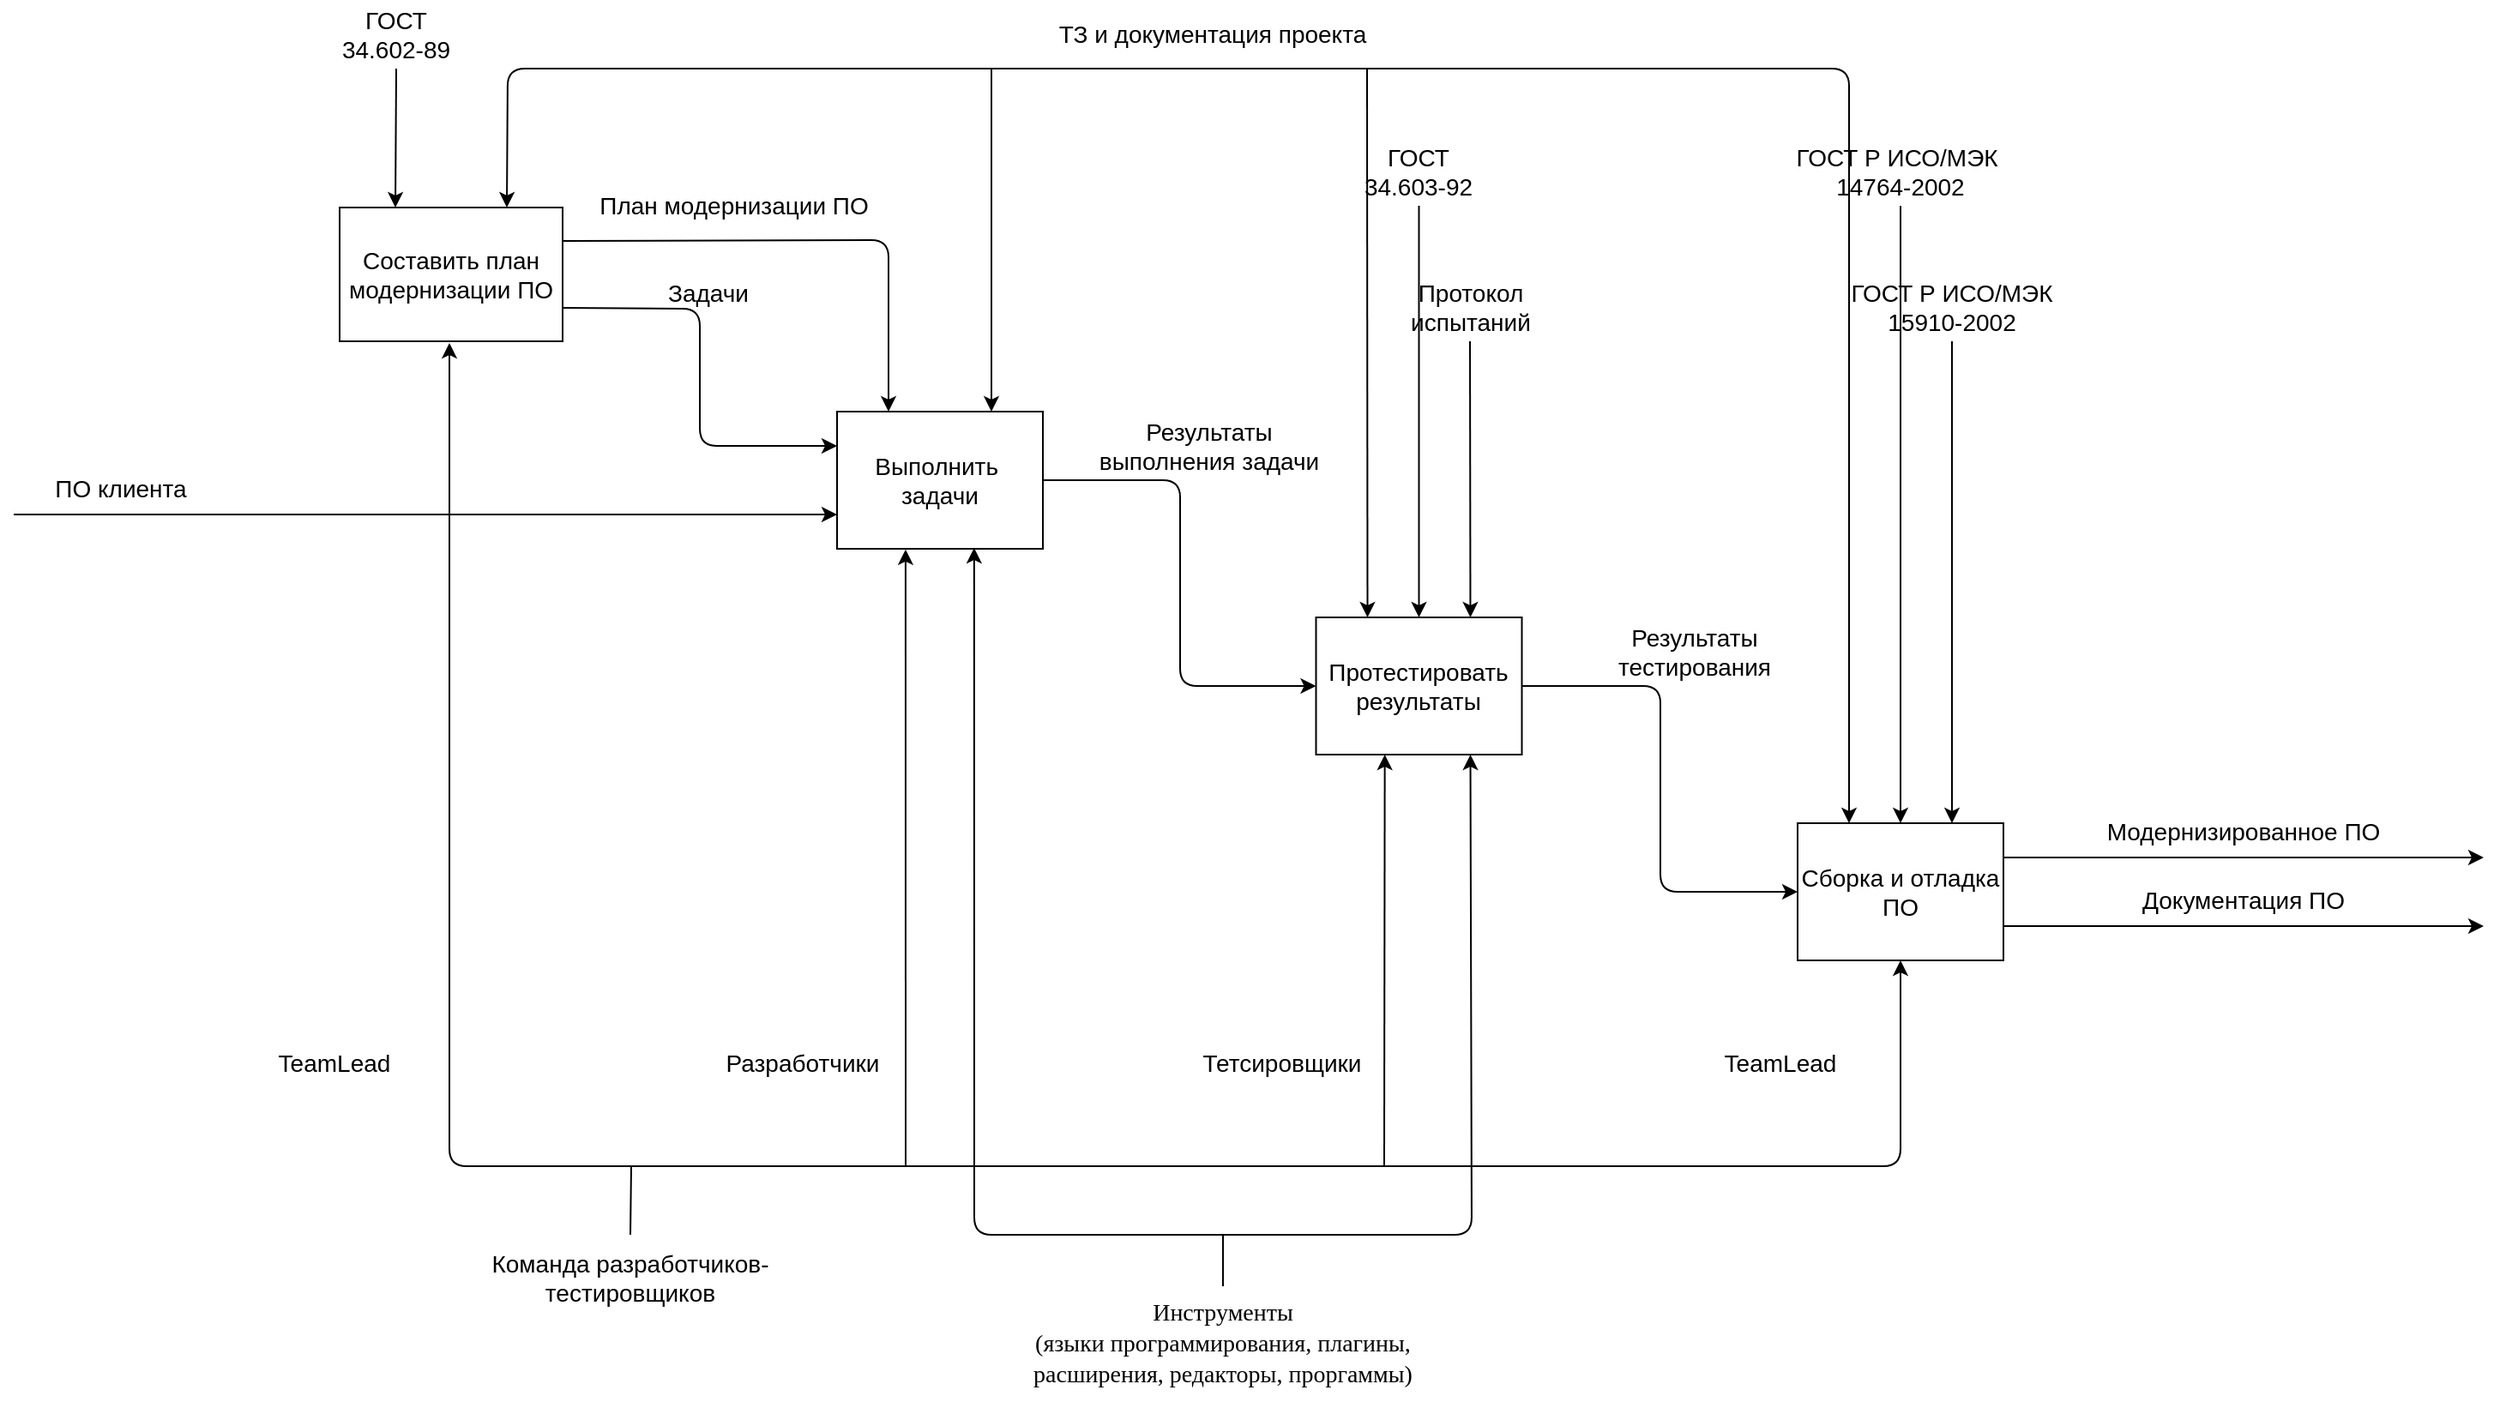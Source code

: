 <mxfile version="20.6.0" type="github">
  <diagram id="3OsPEfAOoyPaBum_UQUX" name="Страница 1">
    <mxGraphModel dx="2188" dy="1172" grid="1" gridSize="10" guides="1" tooltips="1" connect="1" arrows="1" fold="1" page="1" pageScale="1" pageWidth="4681" pageHeight="3300" math="0" shadow="0">
      <root>
        <mxCell id="0" />
        <mxCell id="1" parent="0" />
        <mxCell id="UmSkoMp5Hw3NdGfvGKLo-2" value="&lt;font style=&quot;font-size: 14px;&quot;&gt;Составить план модернизации ПО&lt;/font&gt;" style="rounded=0;whiteSpace=wrap;html=1;" vertex="1" parent="1">
          <mxGeometry x="1811" y="1361" width="130" height="78" as="geometry" />
        </mxCell>
        <mxCell id="UmSkoMp5Hw3NdGfvGKLo-3" value="" style="endArrow=classic;html=1;rounded=1;exitX=1;exitY=0.25;exitDx=0;exitDy=0;entryX=0.25;entryY=0;entryDx=0;entryDy=0;" edge="1" parent="1" source="UmSkoMp5Hw3NdGfvGKLo-2" target="UmSkoMp5Hw3NdGfvGKLo-8">
          <mxGeometry width="50" height="50" relative="1" as="geometry">
            <mxPoint x="2211" y="1500" as="sourcePoint" />
            <mxPoint x="2161" y="1450" as="targetPoint" />
            <Array as="points">
              <mxPoint x="2131" y="1380" />
            </Array>
          </mxGeometry>
        </mxCell>
        <mxCell id="UmSkoMp5Hw3NdGfvGKLo-4" value="&lt;font style=&quot;font-size: 14px;&quot;&gt;План модернизации ПО&lt;/font&gt;" style="text;html=1;strokeColor=none;fillColor=none;align=center;verticalAlign=middle;whiteSpace=wrap;rounded=0;" vertex="1" parent="1">
          <mxGeometry x="1961" y="1340" width="160" height="40" as="geometry" />
        </mxCell>
        <mxCell id="UmSkoMp5Hw3NdGfvGKLo-6" value="" style="endArrow=classic;html=1;rounded=1;exitX=1;exitY=0.75;exitDx=0;exitDy=0;entryX=0;entryY=0.25;entryDx=0;entryDy=0;" edge="1" parent="1" source="UmSkoMp5Hw3NdGfvGKLo-2" target="UmSkoMp5Hw3NdGfvGKLo-8">
          <mxGeometry width="50" height="50" relative="1" as="geometry">
            <mxPoint x="2221" y="1480" as="sourcePoint" />
            <mxPoint x="2381" y="1560" as="targetPoint" />
            <Array as="points">
              <mxPoint x="2021" y="1420" />
              <mxPoint x="2021" y="1500" />
            </Array>
          </mxGeometry>
        </mxCell>
        <mxCell id="UmSkoMp5Hw3NdGfvGKLo-7" value="&lt;font style=&quot;font-size: 14px;&quot;&gt;Задачи&lt;/font&gt;" style="text;html=1;strokeColor=none;fillColor=none;align=center;verticalAlign=middle;whiteSpace=wrap;rounded=0;" vertex="1" parent="1">
          <mxGeometry x="1991" y="1390" width="70" height="41" as="geometry" />
        </mxCell>
        <mxCell id="UmSkoMp5Hw3NdGfvGKLo-8" value="&lt;font style=&quot;font-size: 14px;&quot;&gt;Выполнить&amp;nbsp; задачи&lt;/font&gt;" style="rounded=0;whiteSpace=wrap;html=1;" vertex="1" parent="1">
          <mxGeometry x="2101" y="1480" width="120" height="80" as="geometry" />
        </mxCell>
        <mxCell id="UmSkoMp5Hw3NdGfvGKLo-14" value="ТЗ и документация проекта" style="text;html=1;strokeColor=none;fillColor=none;align=center;verticalAlign=middle;whiteSpace=wrap;rounded=0;fontSize=14;" vertex="1" parent="1">
          <mxGeometry x="2219.5" y="1240" width="200" height="40" as="geometry" />
        </mxCell>
        <mxCell id="UmSkoMp5Hw3NdGfvGKLo-15" value="" style="endArrow=classic;html=1;rounded=0;fontSize=14;entryX=0;entryY=0.75;entryDx=0;entryDy=0;" edge="1" parent="1" target="UmSkoMp5Hw3NdGfvGKLo-8">
          <mxGeometry width="50" height="50" relative="1" as="geometry">
            <mxPoint x="1621" y="1540" as="sourcePoint" />
            <mxPoint x="2171" y="1530" as="targetPoint" />
          </mxGeometry>
        </mxCell>
        <mxCell id="UmSkoMp5Hw3NdGfvGKLo-16" value="ПО клиента" style="text;html=1;strokeColor=none;fillColor=none;align=center;verticalAlign=middle;whiteSpace=wrap;rounded=0;fontSize=14;" vertex="1" parent="1">
          <mxGeometry x="1631" y="1510" width="105" height="30" as="geometry" />
        </mxCell>
        <mxCell id="UmSkoMp5Hw3NdGfvGKLo-17" value="Результаты выполнения задачи" style="text;html=1;strokeColor=none;fillColor=none;align=center;verticalAlign=middle;whiteSpace=wrap;rounded=0;fontSize=14;" vertex="1" parent="1">
          <mxGeometry x="2241" y="1480" width="153.5" height="40" as="geometry" />
        </mxCell>
        <mxCell id="UmSkoMp5Hw3NdGfvGKLo-19" value="" style="endArrow=classic;html=1;rounded=0;fontSize=14;exitX=1;exitY=0.25;exitDx=0;exitDy=0;" edge="1" parent="1" source="UmSkoMp5Hw3NdGfvGKLo-54">
          <mxGeometry width="50" height="50" relative="1" as="geometry">
            <mxPoint x="3061" y="1720" as="sourcePoint" />
            <mxPoint x="3061" y="1740" as="targetPoint" />
          </mxGeometry>
        </mxCell>
        <mxCell id="UmSkoMp5Hw3NdGfvGKLo-20" value="Модернизированное ПО" style="text;html=1;strokeColor=none;fillColor=none;align=center;verticalAlign=middle;whiteSpace=wrap;rounded=0;fontSize=14;" vertex="1" parent="1">
          <mxGeometry x="2821" y="1710" width="200" height="30" as="geometry" />
        </mxCell>
        <mxCell id="UmSkoMp5Hw3NdGfvGKLo-22" value="" style="endArrow=classic;html=1;rounded=0;fontSize=14;entryX=0.25;entryY=0;entryDx=0;entryDy=0;exitX=0.5;exitY=1;exitDx=0;exitDy=0;jumpStyle=sharp;jumpSize=7;targetPerimeterSpacing=0;shadow=0;" edge="1" parent="1" source="UmSkoMp5Hw3NdGfvGKLo-23" target="UmSkoMp5Hw3NdGfvGKLo-2">
          <mxGeometry width="50" height="50" relative="1" as="geometry">
            <mxPoint x="1844" y="1280" as="sourcePoint" />
            <mxPoint x="2031" y="1270" as="targetPoint" />
          </mxGeometry>
        </mxCell>
        <mxCell id="UmSkoMp5Hw3NdGfvGKLo-23" value="ГОСТ&lt;br/&gt;34.602-89 &lt;br/&gt;" style="text;html=1;strokeColor=none;fillColor=none;align=center;verticalAlign=middle;whiteSpace=wrap;rounded=0;fontSize=14;" vertex="1" parent="1">
          <mxGeometry x="1784" y="1240" width="120" height="40" as="geometry" />
        </mxCell>
        <mxCell id="UmSkoMp5Hw3NdGfvGKLo-24" value="&lt;font style=&quot;font-size: 14px;&quot;&gt;&lt;span style=&quot;font-family: Arial, sans-serif; font-style: normal; font-variant-ligatures: normal; font-variant-caps: normal; font-weight: 400; letter-spacing: normal; orphans: 2; text-align: -webkit-right; text-indent: 0px; text-transform: none; widows: 2; word-spacing: 0px; -webkit-text-stroke-width: 0px; text-decoration-thickness: initial; text-decoration-style: initial; text-decoration-color: initial; float: none; display: inline !important;&quot;&gt;ГОСТ &lt;br&gt;34.603-92&lt;/span&gt;&lt;/font&gt;" style="text;html=1;strokeColor=none;fillColor=none;align=center;verticalAlign=middle;whiteSpace=wrap;rounded=0;fontSize=14;" vertex="1" parent="1">
          <mxGeometry x="2380.25" y="1320" width="120" height="40" as="geometry" />
        </mxCell>
        <mxCell id="UmSkoMp5Hw3NdGfvGKLo-25" value="" style="endArrow=classic;html=1;rounded=0;fontSize=14;entryX=0.5;entryY=0;entryDx=0;entryDy=0;exitX=0.5;exitY=1;exitDx=0;exitDy=0;" edge="1" parent="1" source="UmSkoMp5Hw3NdGfvGKLo-24" target="UmSkoMp5Hw3NdGfvGKLo-51">
          <mxGeometry width="50" height="50" relative="1" as="geometry">
            <mxPoint x="2511" y="1320" as="sourcePoint" />
            <mxPoint x="2451" y="1570" as="targetPoint" />
          </mxGeometry>
        </mxCell>
        <mxCell id="UmSkoMp5Hw3NdGfvGKLo-26" value="" style="endArrow=classic;html=1;rounded=0;fontSize=14;exitX=0.5;exitY=1;exitDx=0;exitDy=0;entryX=0.75;entryY=0;entryDx=0;entryDy=0;" edge="1" parent="1" source="UmSkoMp5Hw3NdGfvGKLo-27" target="UmSkoMp5Hw3NdGfvGKLo-51">
          <mxGeometry width="50" height="50" relative="1" as="geometry">
            <mxPoint x="2551" y="1280" as="sourcePoint" />
            <mxPoint x="2481" y="1560" as="targetPoint" />
          </mxGeometry>
        </mxCell>
        <mxCell id="UmSkoMp5Hw3NdGfvGKLo-27" value="Протокол испытаний" style="text;html=1;strokeColor=none;fillColor=none;align=center;verticalAlign=middle;whiteSpace=wrap;rounded=0;fontSize=14;" vertex="1" parent="1">
          <mxGeometry x="2419.5" y="1399" width="101" height="40" as="geometry" />
        </mxCell>
        <mxCell id="UmSkoMp5Hw3NdGfvGKLo-28" value="" style="endArrow=classic;html=1;rounded=1;fontSize=14;startArrow=classic;startFill=1;exitX=0.5;exitY=1;exitDx=0;exitDy=0;" edge="1" parent="1" source="UmSkoMp5Hw3NdGfvGKLo-54">
          <mxGeometry width="50" height="50" relative="1" as="geometry">
            <mxPoint x="2760" y="1690" as="sourcePoint" />
            <mxPoint x="1875" y="1440" as="targetPoint" />
            <Array as="points">
              <mxPoint x="2721" y="1920" />
              <mxPoint x="1875" y="1920" />
            </Array>
          </mxGeometry>
        </mxCell>
        <mxCell id="UmSkoMp5Hw3NdGfvGKLo-31" value="" style="endArrow=classic;html=1;rounded=1;fontSize=14;entryX=0.333;entryY=1.005;entryDx=0;entryDy=0;entryPerimeter=0;" edge="1" parent="1" target="UmSkoMp5Hw3NdGfvGKLo-8">
          <mxGeometry width="50" height="50" relative="1" as="geometry">
            <mxPoint x="2141" y="1920" as="sourcePoint" />
            <mxPoint x="2461" y="1590" as="targetPoint" />
          </mxGeometry>
        </mxCell>
        <mxCell id="UmSkoMp5Hw3NdGfvGKLo-34" value="Разработчики" style="text;html=1;strokeColor=none;fillColor=none;align=center;verticalAlign=middle;whiteSpace=wrap;rounded=0;fontSize=14;" vertex="1" parent="1">
          <mxGeometry x="2021" y="1840" width="120" height="40" as="geometry" />
        </mxCell>
        <mxCell id="UmSkoMp5Hw3NdGfvGKLo-35" value="" style="endArrow=classic;html=1;rounded=1;fontSize=14;entryX=0.334;entryY=1;entryDx=0;entryDy=0;entryPerimeter=0;" edge="1" parent="1" target="UmSkoMp5Hw3NdGfvGKLo-51">
          <mxGeometry width="50" height="50" relative="1" as="geometry">
            <mxPoint x="2420" y="1920" as="sourcePoint" />
            <mxPoint x="2601" y="1730" as="targetPoint" />
          </mxGeometry>
        </mxCell>
        <mxCell id="UmSkoMp5Hw3NdGfvGKLo-36" value="TeamLead" style="text;html=1;strokeColor=none;fillColor=none;align=center;verticalAlign=middle;whiteSpace=wrap;rounded=0;fontSize=14;" vertex="1" parent="1">
          <mxGeometry x="2581" y="1839" width="140" height="41" as="geometry" />
        </mxCell>
        <mxCell id="UmSkoMp5Hw3NdGfvGKLo-37" value="Тетсировщики" style="text;html=1;strokeColor=none;fillColor=none;align=center;verticalAlign=middle;whiteSpace=wrap;rounded=0;fontSize=14;" vertex="1" parent="1">
          <mxGeometry x="2301" y="1840" width="118.5" height="40" as="geometry" />
        </mxCell>
        <mxCell id="UmSkoMp5Hw3NdGfvGKLo-38" value="Команда разработчиков-тестировщиков" style="text;html=1;strokeColor=none;fillColor=none;align=center;verticalAlign=middle;whiteSpace=wrap;rounded=0;fontSize=14;" vertex="1" parent="1">
          <mxGeometry x="1862" y="1960" width="237" height="50" as="geometry" />
        </mxCell>
        <mxCell id="UmSkoMp5Hw3NdGfvGKLo-39" value="" style="endArrow=classic;html=1;rounded=0;fontSize=14;entryX=0.75;entryY=0;entryDx=0;entryDy=0;" edge="1" parent="1" target="UmSkoMp5Hw3NdGfvGKLo-8">
          <mxGeometry width="50" height="50" relative="1" as="geometry">
            <mxPoint x="2191" y="1280" as="sourcePoint" />
            <mxPoint x="2391" y="1350" as="targetPoint" />
          </mxGeometry>
        </mxCell>
        <mxCell id="UmSkoMp5Hw3NdGfvGKLo-40" value="" style="endArrow=classic;html=1;rounded=1;fontSize=14;entryX=0.25;entryY=0;entryDx=0;entryDy=0;exitX=0.75;exitY=0;exitDx=0;exitDy=0;startArrow=classic;startFill=1;" edge="1" parent="1" source="UmSkoMp5Hw3NdGfvGKLo-2" target="UmSkoMp5Hw3NdGfvGKLo-54">
          <mxGeometry width="50" height="50" relative="1" as="geometry">
            <mxPoint x="2959" y="1250" as="sourcePoint" />
            <mxPoint x="2963.5" y="1690" as="targetPoint" />
            <Array as="points">
              <mxPoint x="1909" y="1280" />
              <mxPoint x="2691" y="1280" />
            </Array>
          </mxGeometry>
        </mxCell>
        <mxCell id="UmSkoMp5Hw3NdGfvGKLo-46" value="" style="endArrow=classic;html=1;rounded=1;fontSize=14;entryX=0.666;entryY=0.994;entryDx=0;entryDy=0;exitX=0.75;exitY=1;exitDx=0;exitDy=0;entryPerimeter=0;startArrow=classic;startFill=1;" edge="1" parent="1" source="UmSkoMp5Hw3NdGfvGKLo-51" target="UmSkoMp5Hw3NdGfvGKLo-8">
          <mxGeometry width="50" height="50" relative="1" as="geometry">
            <mxPoint x="2301" y="2050" as="sourcePoint" />
            <mxPoint x="2281" y="1690" as="targetPoint" />
            <Array as="points">
              <mxPoint x="2471" y="1960" />
              <mxPoint x="2181" y="1960" />
            </Array>
          </mxGeometry>
        </mxCell>
        <mxCell id="UmSkoMp5Hw3NdGfvGKLo-48" value="&lt;font style=&quot;font-size: 14px;&quot;&gt;&lt;span style=&quot;font-family: &amp;quot;Times New Roman&amp;quot;; font-style: normal; font-variant-ligatures: normal; font-variant-caps: normal; font-weight: 400; letter-spacing: normal; orphans: 2; text-indent: 0px; text-transform: none; widows: 2; word-spacing: 0px; -webkit-text-stroke-width: 0px; text-decoration-thickness: initial; text-decoration-style: initial; text-decoration-color: initial; float: none; display: inline !important;&quot;&gt;Инструменты&lt;/span&gt;&lt;br style=&quot;font-family: &amp;quot;Times New Roman&amp;quot;; font-style: normal; font-variant-ligatures: normal; font-variant-caps: normal; font-weight: 400; letter-spacing: normal; orphans: 2; text-indent: 0px; text-transform: none; widows: 2; word-spacing: 0px; -webkit-text-stroke-width: 0px; text-decoration-thickness: initial; text-decoration-style: initial; text-decoration-color: initial;&quot;&gt;&lt;span style=&quot;font-family: &amp;quot;Times New Roman&amp;quot;; font-style: normal; font-variant-ligatures: normal; font-variant-caps: normal; font-weight: 400; letter-spacing: normal; orphans: 2; text-indent: 0px; text-transform: none; widows: 2; word-spacing: 0px; -webkit-text-stroke-width: 0px; text-decoration-thickness: initial; text-decoration-style: initial; text-decoration-color: initial; float: none; display: inline !important;&quot;&gt;(языки программирования, плагины, расширения, редакторы, проргаммы)&lt;/span&gt;&lt;/font&gt;" style="text;whiteSpace=wrap;html=1;fontSize=14;align=center;" vertex="1" parent="1">
          <mxGeometry x="2181" y="1990" width="290" height="70" as="geometry" />
        </mxCell>
        <mxCell id="UmSkoMp5Hw3NdGfvGKLo-50" value="" style="endArrow=classic;html=1;rounded=1;exitX=1;exitY=0.5;exitDx=0;exitDy=0;entryX=0;entryY=0.5;entryDx=0;entryDy=0;" edge="1" parent="1" source="UmSkoMp5Hw3NdGfvGKLo-8" target="UmSkoMp5Hw3NdGfvGKLo-51">
          <mxGeometry width="50" height="50" relative="1" as="geometry">
            <mxPoint x="2302.5" y="1510" as="sourcePoint" />
            <mxPoint x="2461" y="1590" as="targetPoint" />
            <Array as="points">
              <mxPoint x="2301" y="1520" />
              <mxPoint x="2301" y="1640" />
            </Array>
          </mxGeometry>
        </mxCell>
        <mxCell id="UmSkoMp5Hw3NdGfvGKLo-51" value="Протестировать результаты" style="rounded=0;whiteSpace=wrap;html=1;fontSize=14;" vertex="1" parent="1">
          <mxGeometry x="2380.25" y="1600" width="120" height="80" as="geometry" />
        </mxCell>
        <mxCell id="UmSkoMp5Hw3NdGfvGKLo-52" value="" style="endArrow=classic;html=1;rounded=1;fontSize=14;exitX=1;exitY=0.5;exitDx=0;exitDy=0;entryX=0;entryY=0.5;entryDx=0;entryDy=0;" edge="1" parent="1" source="UmSkoMp5Hw3NdGfvGKLo-51" target="UmSkoMp5Hw3NdGfvGKLo-54">
          <mxGeometry width="50" height="50" relative="1" as="geometry">
            <mxPoint x="2641" y="1610" as="sourcePoint" />
            <mxPoint x="2701" y="1660" as="targetPoint" />
            <Array as="points">
              <mxPoint x="2581" y="1640" />
              <mxPoint x="2581" y="1760" />
            </Array>
          </mxGeometry>
        </mxCell>
        <mxCell id="UmSkoMp5Hw3NdGfvGKLo-53" value="Результаты тестирования" style="text;html=1;strokeColor=none;fillColor=none;align=center;verticalAlign=middle;whiteSpace=wrap;rounded=0;fontSize=14;" vertex="1" parent="1">
          <mxGeometry x="2541" y="1600" width="120" height="40" as="geometry" />
        </mxCell>
        <mxCell id="UmSkoMp5Hw3NdGfvGKLo-54" value="Сборка и отладка ПО" style="rounded=0;whiteSpace=wrap;html=1;fontSize=14;" vertex="1" parent="1">
          <mxGeometry x="2661" y="1720" width="120" height="80" as="geometry" />
        </mxCell>
        <mxCell id="UmSkoMp5Hw3NdGfvGKLo-58" value="TeamLead" style="text;html=1;strokeColor=none;fillColor=none;align=center;verticalAlign=middle;whiteSpace=wrap;rounded=0;fontSize=14;" vertex="1" parent="1">
          <mxGeometry x="1741" y="1840" width="134" height="40" as="geometry" />
        </mxCell>
        <mxCell id="UmSkoMp5Hw3NdGfvGKLo-59" value="" style="endArrow=classic;html=1;rounded=0;fontSize=14;entryX=0.25;entryY=0;entryDx=0;entryDy=0;" edge="1" parent="1" target="UmSkoMp5Hw3NdGfvGKLo-51">
          <mxGeometry width="50" height="50" relative="1" as="geometry">
            <mxPoint x="2410" y="1280" as="sourcePoint" />
            <mxPoint x="2394.5" y="1560" as="targetPoint" />
          </mxGeometry>
        </mxCell>
        <mxCell id="UmSkoMp5Hw3NdGfvGKLo-60" value="" style="endArrow=classic;html=1;rounded=1;fontFamily=Helvetica;fontSize=14;entryX=0.5;entryY=0;entryDx=0;entryDy=0;exitX=0.5;exitY=1;exitDx=0;exitDy=0;" edge="1" parent="1" source="UmSkoMp5Hw3NdGfvGKLo-61" target="UmSkoMp5Hw3NdGfvGKLo-54">
          <mxGeometry width="50" height="50" relative="1" as="geometry">
            <mxPoint x="2751" y="1390" as="sourcePoint" />
            <mxPoint x="2861" y="1540" as="targetPoint" />
          </mxGeometry>
        </mxCell>
        <mxCell id="UmSkoMp5Hw3NdGfvGKLo-61" value="&lt;p style=&quot;margin: 0px; line-height: 120%;&quot;&gt;&lt;span style=&quot;font-weight: normal;&quot;&gt;&lt;font style=&quot;font-size: 14px;&quot;&gt;ГОСТ Р ИСО/МЭК&amp;nbsp;&lt;br&gt;&lt;/font&gt;&lt;/span&gt;&lt;span style=&quot;font-weight: normal;&quot;&gt;&lt;font style=&quot;font-size: 14px;&quot;&gt;14764-2002&lt;/font&gt;&lt;/span&gt;&lt;/p&gt;" style="text;html=1;strokeColor=none;fillColor=none;align=center;verticalAlign=middle;whiteSpace=wrap;rounded=0;fontFamily=Helvetica;fontSize=14;" vertex="1" parent="1">
          <mxGeometry x="2621" y="1320" width="200" height="40" as="geometry" />
        </mxCell>
        <mxCell id="UmSkoMp5Hw3NdGfvGKLo-63" value="ГОСТ Р ИСО/МЭК 15910-2002" style="text;html=1;strokeColor=none;fillColor=none;align=center;verticalAlign=middle;whiteSpace=wrap;rounded=0;labelBackgroundColor=none;fontFamily=Helvetica;fontSize=14;fontColor=#000000;" vertex="1" parent="1">
          <mxGeometry x="2671" y="1399" width="160" height="40" as="geometry" />
        </mxCell>
        <mxCell id="UmSkoMp5Hw3NdGfvGKLo-64" value="" style="endArrow=classic;html=1;rounded=1;fontFamily=Helvetica;fontSize=14;fontColor=#000000;entryX=0.75;entryY=0;entryDx=0;entryDy=0;exitX=0.5;exitY=1;exitDx=0;exitDy=0;" edge="1" parent="1" source="UmSkoMp5Hw3NdGfvGKLo-63" target="UmSkoMp5Hw3NdGfvGKLo-54">
          <mxGeometry width="50" height="50" relative="1" as="geometry">
            <mxPoint x="2751" y="1480" as="sourcePoint" />
            <mxPoint x="2741" y="1550" as="targetPoint" />
          </mxGeometry>
        </mxCell>
        <mxCell id="UmSkoMp5Hw3NdGfvGKLo-65" value="" style="endArrow=classic;html=1;rounded=1;fontFamily=Helvetica;fontSize=14;fontColor=#000000;exitX=1;exitY=0.75;exitDx=0;exitDy=0;" edge="1" parent="1" source="UmSkoMp5Hw3NdGfvGKLo-54">
          <mxGeometry width="50" height="50" relative="1" as="geometry">
            <mxPoint x="2871" y="1790" as="sourcePoint" />
            <mxPoint x="3061" y="1780" as="targetPoint" />
          </mxGeometry>
        </mxCell>
        <mxCell id="UmSkoMp5Hw3NdGfvGKLo-66" value="Документация ПО" style="text;html=1;strokeColor=none;fillColor=none;align=center;verticalAlign=middle;whiteSpace=wrap;rounded=0;labelBackgroundColor=none;fontFamily=Helvetica;fontSize=14;fontColor=#000000;" vertex="1" parent="1">
          <mxGeometry x="2821" y="1750" width="200" height="30" as="geometry" />
        </mxCell>
        <mxCell id="UmSkoMp5Hw3NdGfvGKLo-68" value="" style="endArrow=none;html=1;rounded=1;fontFamily=Helvetica;fontSize=14;fontColor=#000000;exitX=0.5;exitY=0;exitDx=0;exitDy=0;" edge="1" parent="1" source="UmSkoMp5Hw3NdGfvGKLo-38">
          <mxGeometry width="50" height="50" relative="1" as="geometry">
            <mxPoint x="2191" y="1950" as="sourcePoint" />
            <mxPoint x="1981" y="1920" as="targetPoint" />
          </mxGeometry>
        </mxCell>
        <mxCell id="UmSkoMp5Hw3NdGfvGKLo-69" value="" style="endArrow=none;html=1;rounded=1;fontFamily=Helvetica;fontSize=14;fontColor=#000000;exitX=0.5;exitY=0;exitDx=0;exitDy=0;" edge="1" parent="1" source="UmSkoMp5Hw3NdGfvGKLo-48">
          <mxGeometry width="50" height="50" relative="1" as="geometry">
            <mxPoint x="2361" y="1990" as="sourcePoint" />
            <mxPoint x="2326" y="1960" as="targetPoint" />
          </mxGeometry>
        </mxCell>
      </root>
    </mxGraphModel>
  </diagram>
</mxfile>

